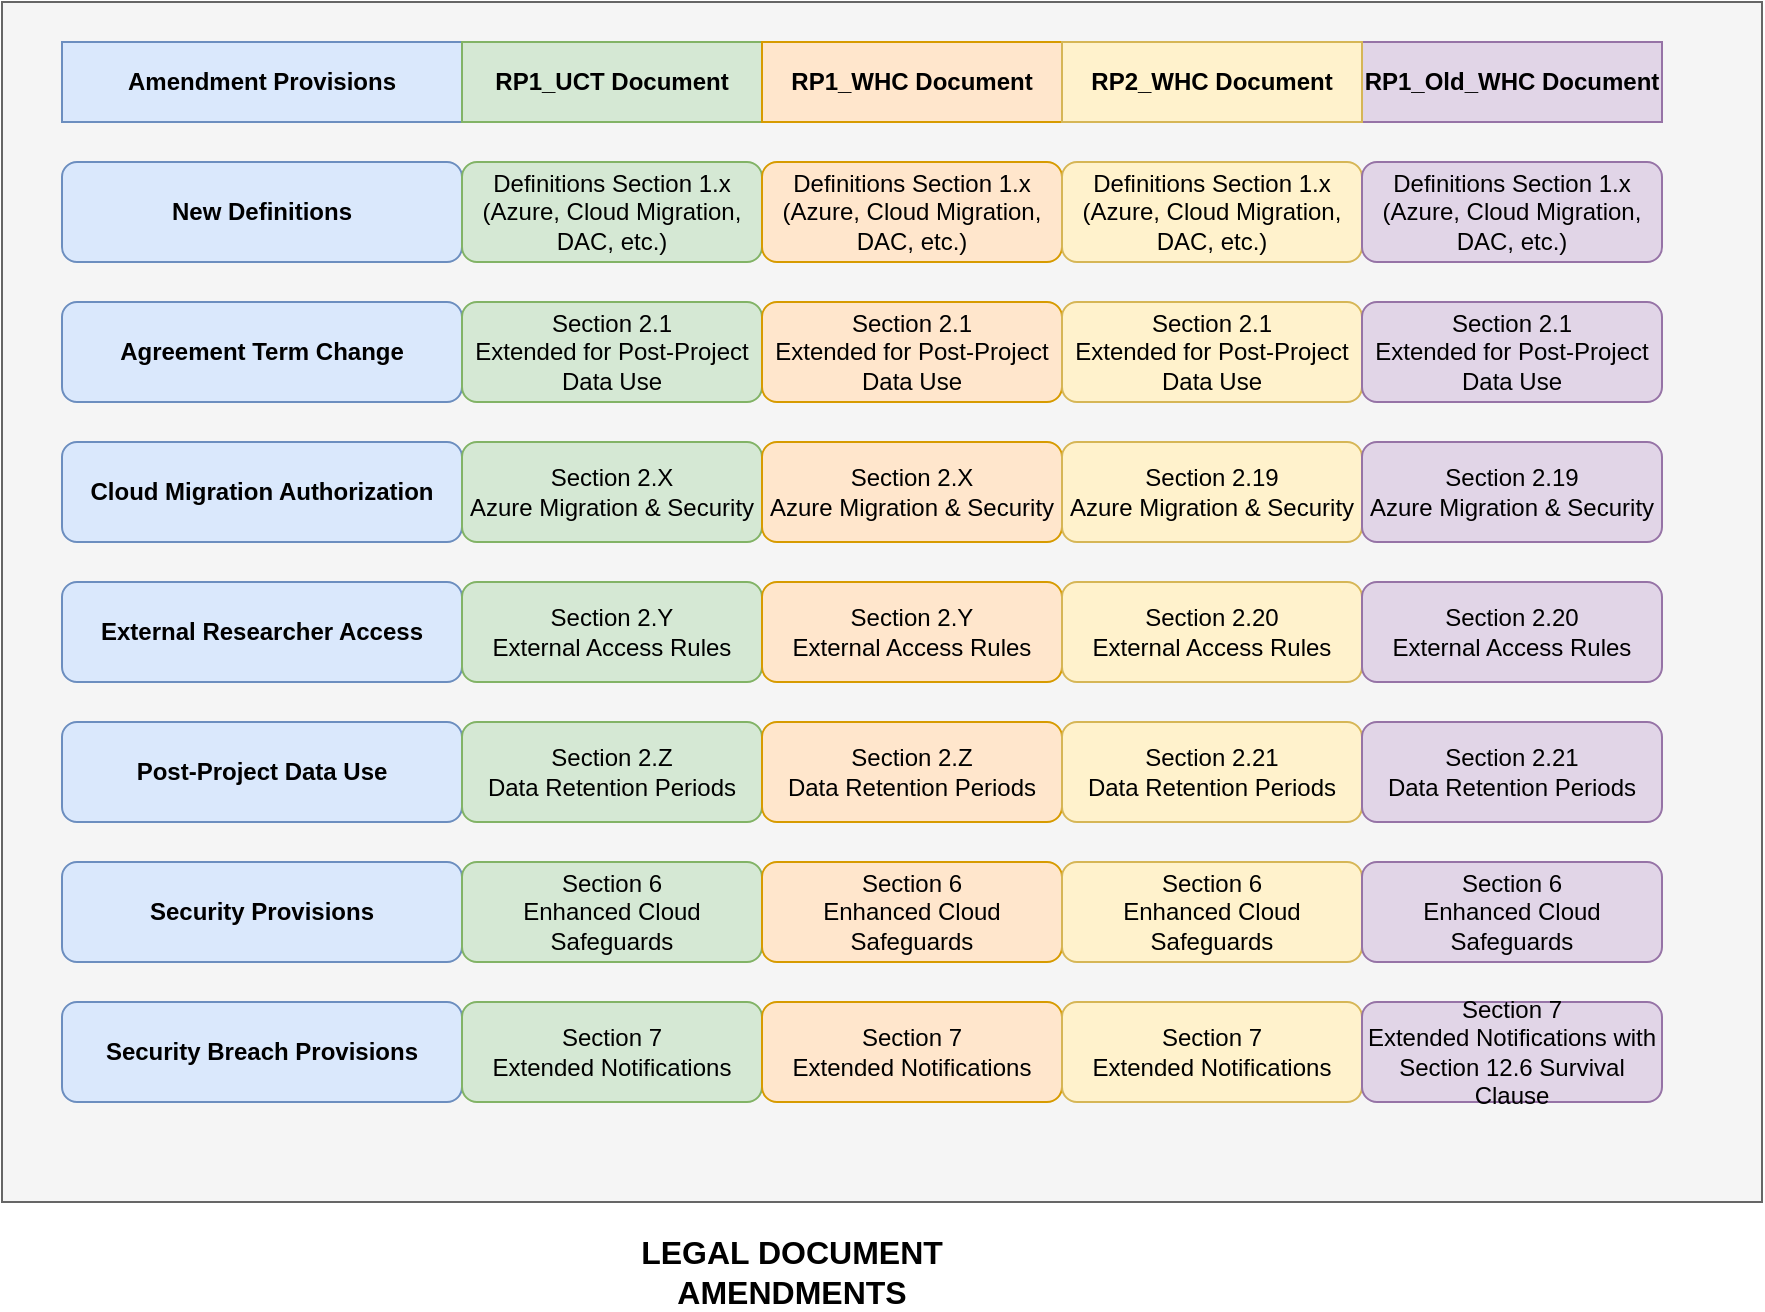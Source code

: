 <mxfile version="27.0.4">
  <diagram id="prtHgNgQTEPvFCAcTncT" name="Page-1">
    <mxGraphModel dx="1218" dy="815" grid="1" gridSize="10" guides="1" tooltips="1" connect="1" arrows="1" fold="1" page="1" pageScale="1" pageWidth="827" pageHeight="1169" math="0" shadow="0">
      <root>
        <mxCell id="0" />
        <mxCell id="1" parent="0" />
        <mxCell id="22" value="" style="rounded=0;whiteSpace=wrap;html=1;fillColor=#f5f5f5;strokeColor=#666666;fontColor=#333333;" parent="1" vertex="1">
          <mxGeometry x="50" y="40" width="880" height="600" as="geometry" />
        </mxCell>
        <mxCell id="5x" value="&lt;b&gt;RP1_Old_WHC Document&lt;/b&gt;" style="rounded=0;whiteSpace=wrap;html=1;fillColor=#e1d5e7;strokeColor=#9673a6;" parent="1" vertex="1">
          <mxGeometry x="730" y="60" width="150" height="40" as="geometry" />
        </mxCell>
        <mxCell id="2" value="&lt;b&gt;Amendment Provisions&lt;/b&gt;" style="rounded=0;whiteSpace=wrap;html=1;fillColor=#dae8fc;strokeColor=#6c8ebf;" parent="1" vertex="1">
          <mxGeometry x="80" y="60" width="200" height="40" as="geometry" />
        </mxCell>
        <mxCell id="3" value="&lt;b&gt;RP1_UCT Document&lt;/b&gt;" style="rounded=0;whiteSpace=wrap;html=1;fillColor=#d5e8d4;strokeColor=#82b366;" parent="1" vertex="1">
          <mxGeometry x="280" y="60" width="150" height="40" as="geometry" />
        </mxCell>
        <mxCell id="4" value="&lt;b&gt;RP1_WHC Document&lt;/b&gt;" style="rounded=0;whiteSpace=wrap;html=1;fillColor=#ffe6cc;strokeColor=#d79b00;" parent="1" vertex="1">
          <mxGeometry x="430" y="60" width="150" height="40" as="geometry" />
        </mxCell>
        <mxCell id="5" value="&lt;b&gt;RP2_WHC Document&lt;/b&gt;" style="rounded=0;whiteSpace=wrap;html=1;fillColor=#fff2cc;strokeColor=#d6b656;" parent="1" vertex="1">
          <mxGeometry x="580" y="60" width="150" height="40" as="geometry" />
        </mxCell>
        <mxCell id="6" value="&lt;b&gt;New Definitions&lt;/b&gt;" style="rounded=1;whiteSpace=wrap;html=1;fillColor=#dae8fc;strokeColor=#6c8ebf;" parent="1" vertex="1">
          <mxGeometry x="80" y="120" width="200" height="50" as="geometry" />
        </mxCell>
        <mxCell id="7" value="Definitions Section 1.x&lt;br&gt;(Azure, Cloud Migration, DAC, etc.)" style="rounded=1;whiteSpace=wrap;html=1;fillColor=#d5e8d4;strokeColor=#82b366;" parent="1" vertex="1">
          <mxGeometry x="280" y="120" width="150" height="50" as="geometry" />
        </mxCell>
        <mxCell id="8" value="Definitions Section 1.x&lt;br&gt;(Azure, Cloud Migration, DAC, etc.)" style="rounded=1;whiteSpace=wrap;html=1;fillColor=#ffe6cc;strokeColor=#d79b00;" parent="1" vertex="1">
          <mxGeometry x="430" y="120" width="150" height="50" as="geometry" />
        </mxCell>
        <mxCell id="9" value="Definitions Section 1.x&lt;br&gt;(Azure, Cloud Migration, DAC, etc.)" style="rounded=1;whiteSpace=wrap;html=1;fillColor=#fff2cc;strokeColor=#d6b656;" parent="1" vertex="1">
          <mxGeometry x="580" y="120" width="150" height="50" as="geometry" />
        </mxCell>
        <mxCell id="9x" value="Definitions Section 1.x&lt;br&gt;(Azure, Cloud Migration, DAC, etc.)" style="rounded=1;whiteSpace=wrap;html=1;fillColor=#e1d5e7;strokeColor=#9673a6;" parent="1" vertex="1">
          <mxGeometry x="730" y="120" width="150" height="50" as="geometry" />
        </mxCell>
        <mxCell id="10" value="&lt;b&gt;Agreement Term Change&lt;/b&gt;" style="rounded=1;whiteSpace=wrap;html=1;fillColor=#dae8fc;strokeColor=#6c8ebf;" parent="1" vertex="1">
          <mxGeometry x="80" y="190" width="200" height="50" as="geometry" />
        </mxCell>
        <mxCell id="11" value="Section 2.1&lt;br&gt;Extended for Post-Project Data Use" style="rounded=1;whiteSpace=wrap;html=1;fillColor=#d5e8d4;strokeColor=#82b366;" parent="1" vertex="1">
          <mxGeometry x="280" y="190" width="150" height="50" as="geometry" />
        </mxCell>
        <mxCell id="12" value="Section 2.1&lt;br&gt;Extended for Post-Project Data Use" style="rounded=1;whiteSpace=wrap;html=1;fillColor=#ffe6cc;strokeColor=#d79b00;" parent="1" vertex="1">
          <mxGeometry x="430" y="190" width="150" height="50" as="geometry" />
        </mxCell>
        <mxCell id="13" value="Section 2.1&lt;br&gt;Extended for Post-Project Data Use" style="rounded=1;whiteSpace=wrap;html=1;fillColor=#fff2cc;strokeColor=#d6b656;" parent="1" vertex="1">
          <mxGeometry x="580" y="190" width="150" height="50" as="geometry" />
        </mxCell>
        <mxCell id="13x" value="Section 2.1&lt;br&gt;Extended for Post-Project Data Use" style="rounded=1;whiteSpace=wrap;html=1;fillColor=#e1d5e7;strokeColor=#9673a6;" parent="1" vertex="1">
          <mxGeometry x="730" y="190" width="150" height="50" as="geometry" />
        </mxCell>
        <mxCell id="14" value="&lt;b&gt;Cloud Migration Authorization&lt;/b&gt;" style="rounded=1;whiteSpace=wrap;html=1;fillColor=#dae8fc;strokeColor=#6c8ebf;" parent="1" vertex="1">
          <mxGeometry x="80" y="260" width="200" height="50" as="geometry" />
        </mxCell>
        <mxCell id="15" value="Section 2.X&lt;br&gt;Azure Migration &amp;amp; Security" style="rounded=1;whiteSpace=wrap;html=1;fillColor=#d5e8d4;strokeColor=#82b366;" parent="1" vertex="1">
          <mxGeometry x="280" y="260" width="150" height="50" as="geometry" />
        </mxCell>
        <mxCell id="16" value="Section 2.X&lt;br&gt;Azure Migration &amp;amp; Security" style="rounded=1;whiteSpace=wrap;html=1;fillColor=#ffe6cc;strokeColor=#d79b00;" parent="1" vertex="1">
          <mxGeometry x="430" y="260" width="150" height="50" as="geometry" />
        </mxCell>
        <mxCell id="17" value="Section 2.19&lt;br&gt;Azure Migration &amp;amp; Security" style="rounded=1;whiteSpace=wrap;html=1;fillColor=#fff2cc;strokeColor=#d6b656;" parent="1" vertex="1">
          <mxGeometry x="580" y="260" width="150" height="50" as="geometry" />
        </mxCell>
        <mxCell id="17x" value="Section 2.19&lt;br&gt;Azure Migration &amp;amp; Security" style="rounded=1;whiteSpace=wrap;html=1;fillColor=#e1d5e7;strokeColor=#9673a6;" parent="1" vertex="1">
          <mxGeometry x="730" y="260" width="150" height="50" as="geometry" />
        </mxCell>
        <mxCell id="18" value="&lt;b&gt;External Researcher Access&lt;/b&gt;" style="rounded=1;whiteSpace=wrap;html=1;fillColor=#dae8fc;strokeColor=#6c8ebf;" parent="1" vertex="1">
          <mxGeometry x="80" y="330" width="200" height="50" as="geometry" />
        </mxCell>
        <mxCell id="19" value="Section 2.Y&lt;br&gt;External Access Rules" style="rounded=1;whiteSpace=wrap;html=1;fillColor=#d5e8d4;strokeColor=#82b366;" parent="1" vertex="1">
          <mxGeometry x="280" y="330" width="150" height="50" as="geometry" />
        </mxCell>
        <mxCell id="20" value="Section 2.Y&lt;br&gt;External Access Rules" style="rounded=1;whiteSpace=wrap;html=1;fillColor=#ffe6cc;strokeColor=#d79b00;" parent="1" vertex="1">
          <mxGeometry x="430" y="330" width="150" height="50" as="geometry" />
        </mxCell>
        <mxCell id="21" value="Section 2.20&lt;br&gt;External Access Rules" style="rounded=1;whiteSpace=wrap;html=1;fillColor=#fff2cc;strokeColor=#d6b656;" parent="1" vertex="1">
          <mxGeometry x="580" y="330" width="150" height="50" as="geometry" />
        </mxCell>
        <mxCell id="21x" value="Section 2.20&lt;br&gt;External Access Rules" style="rounded=1;whiteSpace=wrap;html=1;fillColor=#e1d5e7;strokeColor=#9673a6;" parent="1" vertex="1">
          <mxGeometry x="730" y="330" width="150" height="50" as="geometry" />
        </mxCell>
        <mxCell id="23" value="&lt;b&gt;Post-Project Data Use&lt;/b&gt;" style="rounded=1;whiteSpace=wrap;html=1;fillColor=#dae8fc;strokeColor=#6c8ebf;" parent="1" vertex="1">
          <mxGeometry x="80" y="400" width="200" height="50" as="geometry" />
        </mxCell>
        <mxCell id="24" value="Section 2.Z&lt;br&gt;Data Retention Periods" style="rounded=1;whiteSpace=wrap;html=1;fillColor=#d5e8d4;strokeColor=#82b366;" parent="1" vertex="1">
          <mxGeometry x="280" y="400" width="150" height="50" as="geometry" />
        </mxCell>
        <mxCell id="25" value="Section 2.Z&lt;br&gt;Data Retention Periods" style="rounded=1;whiteSpace=wrap;html=1;fillColor=#ffe6cc;strokeColor=#d79b00;" parent="1" vertex="1">
          <mxGeometry x="430" y="400" width="150" height="50" as="geometry" />
        </mxCell>
        <mxCell id="26" value="Section 2.21&lt;br&gt;Data Retention Periods" style="rounded=1;whiteSpace=wrap;html=1;fillColor=#fff2cc;strokeColor=#d6b656;" parent="1" vertex="1">
          <mxGeometry x="580" y="400" width="150" height="50" as="geometry" />
        </mxCell>
        <mxCell id="26x" value="Section 2.21&lt;br&gt;Data Retention Periods" style="rounded=1;whiteSpace=wrap;html=1;fillColor=#e1d5e7;strokeColor=#9673a6;" parent="1" vertex="1">
          <mxGeometry x="730" y="400" width="150" height="50" as="geometry" />
        </mxCell>
        <mxCell id="27" value="&lt;b&gt;Security Provisions&lt;/b&gt;" style="rounded=1;whiteSpace=wrap;html=1;fillColor=#dae8fc;strokeColor=#6c8ebf;" parent="1" vertex="1">
          <mxGeometry x="80" y="470" width="200" height="50" as="geometry" />
        </mxCell>
        <mxCell id="28" value="Section 6&lt;br&gt;Enhanced Cloud Safeguards" style="rounded=1;whiteSpace=wrap;html=1;fillColor=#d5e8d4;strokeColor=#82b366;" parent="1" vertex="1">
          <mxGeometry x="280" y="470" width="150" height="50" as="geometry" />
        </mxCell>
        <mxCell id="29" value="Section 6&lt;br&gt;Enhanced Cloud Safeguards" style="rounded=1;whiteSpace=wrap;html=1;fillColor=#ffe6cc;strokeColor=#d79b00;" parent="1" vertex="1">
          <mxGeometry x="430" y="470" width="150" height="50" as="geometry" />
        </mxCell>
        <mxCell id="30" value="Section 6&lt;br&gt;Enhanced Cloud Safeguards" style="rounded=1;whiteSpace=wrap;html=1;fillColor=#fff2cc;strokeColor=#d6b656;" parent="1" vertex="1">
          <mxGeometry x="580" y="470" width="150" height="50" as="geometry" />
        </mxCell>
        <mxCell id="30x" value="Section 6&lt;br&gt;Enhanced Cloud Safeguards" style="rounded=1;whiteSpace=wrap;html=1;fillColor=#e1d5e7;strokeColor=#9673a6;" parent="1" vertex="1">
          <mxGeometry x="730" y="470" width="150" height="50" as="geometry" />
        </mxCell>
        <mxCell id="31" value="&lt;b&gt;Security Breach Provisions&lt;/b&gt;" style="rounded=1;whiteSpace=wrap;html=1;fillColor=#dae8fc;strokeColor=#6c8ebf;" parent="1" vertex="1">
          <mxGeometry x="80" y="540" width="200" height="50" as="geometry" />
        </mxCell>
        <mxCell id="32" value="Section 7&lt;br&gt;Extended Notifications" style="rounded=1;whiteSpace=wrap;html=1;fillColor=#d5e8d4;strokeColor=#82b366;" parent="1" vertex="1">
          <mxGeometry x="280" y="540" width="150" height="50" as="geometry" />
        </mxCell>
        <mxCell id="33" value="Section 7&lt;br&gt;Extended Notifications" style="rounded=1;whiteSpace=wrap;html=1;fillColor=#ffe6cc;strokeColor=#d79b00;" parent="1" vertex="1">
          <mxGeometry x="430" y="540" width="150" height="50" as="geometry" />
        </mxCell>
        <mxCell id="34" value="Section 7&lt;br&gt;Extended Notifications" style="rounded=1;whiteSpace=wrap;html=1;fillColor=#fff2cc;strokeColor=#d6b656;" parent="1" vertex="1">
          <mxGeometry x="580" y="540" width="150" height="50" as="geometry" />
        </mxCell>
        <mxCell id="34x" value="Section 7&lt;br&gt;Extended Notifications with Section 12.6 Survival Clause" style="rounded=1;whiteSpace=wrap;html=1;fillColor=#e1d5e7;strokeColor=#9673a6;" parent="1" vertex="1">
          <mxGeometry x="730" y="540" width="150" height="50" as="geometry" />
        </mxCell>
        <mxCell id="35" value="&lt;b&gt;LEGAL DOCUMENT AMENDMENTS&lt;/b&gt;" style="text;html=1;strokeColor=none;fillColor=none;align=center;verticalAlign=middle;whiteSpace=wrap;rounded=0;fontSize=16;" parent="1" vertex="1">
          <mxGeometry x="330" y="660" width="230" height="30" as="geometry" />
        </mxCell>
      </root>
    </mxGraphModel>
  </diagram>
</mxfile>
